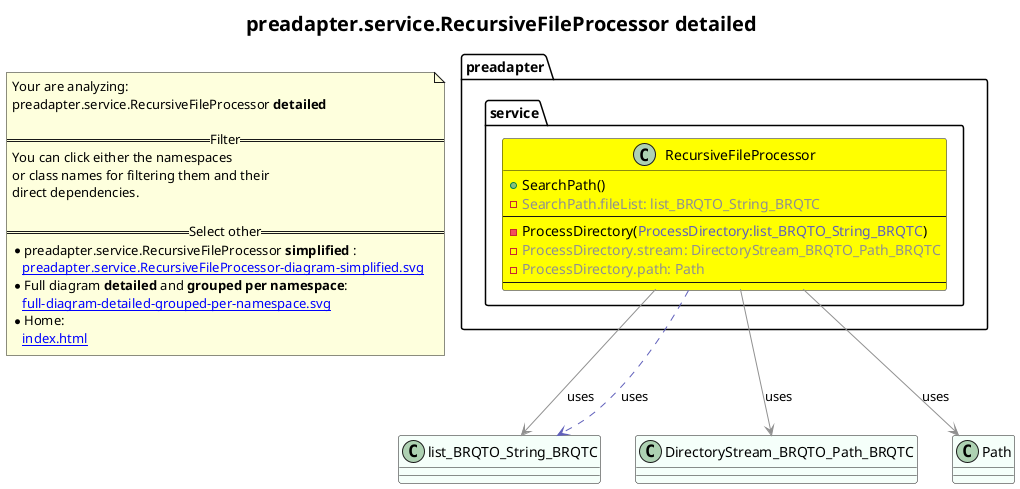 @startuml
title <size:20>preadapter.service.RecursiveFileProcessor **detailed** </size>
note "Your are analyzing:\npreadapter.service.RecursiveFileProcessor **detailed** \n\n==Filter==\nYou can click either the namespaces \nor class names for filtering them and their\ndirect dependencies.\n\n==Select other==\n* preadapter.service.RecursiveFileProcessor **simplified** :\n   [[preadapter.service.RecursiveFileProcessor-diagram-simplified.svg]]\n* Full diagram **detailed** and **grouped per namespace**:\n   [[full-diagram-detailed-grouped-per-namespace.svg]]\n* Home:\n   [[index.html]]" as FloatingNote
class list_BRQTO_String_BRQTC [[list_BRQTO_String_BRQTC-diagram-detailed.svg]] #MintCream {
}
class DirectoryStream_BRQTO_Path_BRQTC [[DirectoryStream_BRQTO_Path_BRQTC-diagram-detailed.svg]] #MintCream {
}
class Path [[Path-diagram-detailed.svg]] #MintCream {
}
  class preadapter.service.RecursiveFileProcessor [[preadapter.service.RecursiveFileProcessor-diagram-detailed.svg]] #yellow {
    + SearchPath(<font color="6060BB"></font>)
    - <font color="909090">SearchPath.fileList: list_BRQTO_String_BRQTC</font>
--
    - ProcessDirectory(<font color="6060BB">ProcessDirectory:list_BRQTO_String_BRQTC</font>)
    - <font color="909090">ProcessDirectory.stream: DirectoryStream_BRQTO_Path_BRQTC</font>
    - <font color="909090">ProcessDirectory.path: Path</font>
--
  }
 ' *************************************** 
 ' *************************************** 
 ' *************************************** 
' Class relations extracted from namespace:
' 
' Class relations extracted from namespace:
' preadapter.service
preadapter.service.RecursiveFileProcessor -[#909090]-> list_BRQTO_String_BRQTC  : uses 
preadapter.service.RecursiveFileProcessor .[#6060BB].> list_BRQTO_String_BRQTC  : uses 
preadapter.service.RecursiveFileProcessor -[#909090]-> DirectoryStream_BRQTO_Path_BRQTC  : uses 
preadapter.service.RecursiveFileProcessor -[#909090]-> Path  : uses 
@enduml